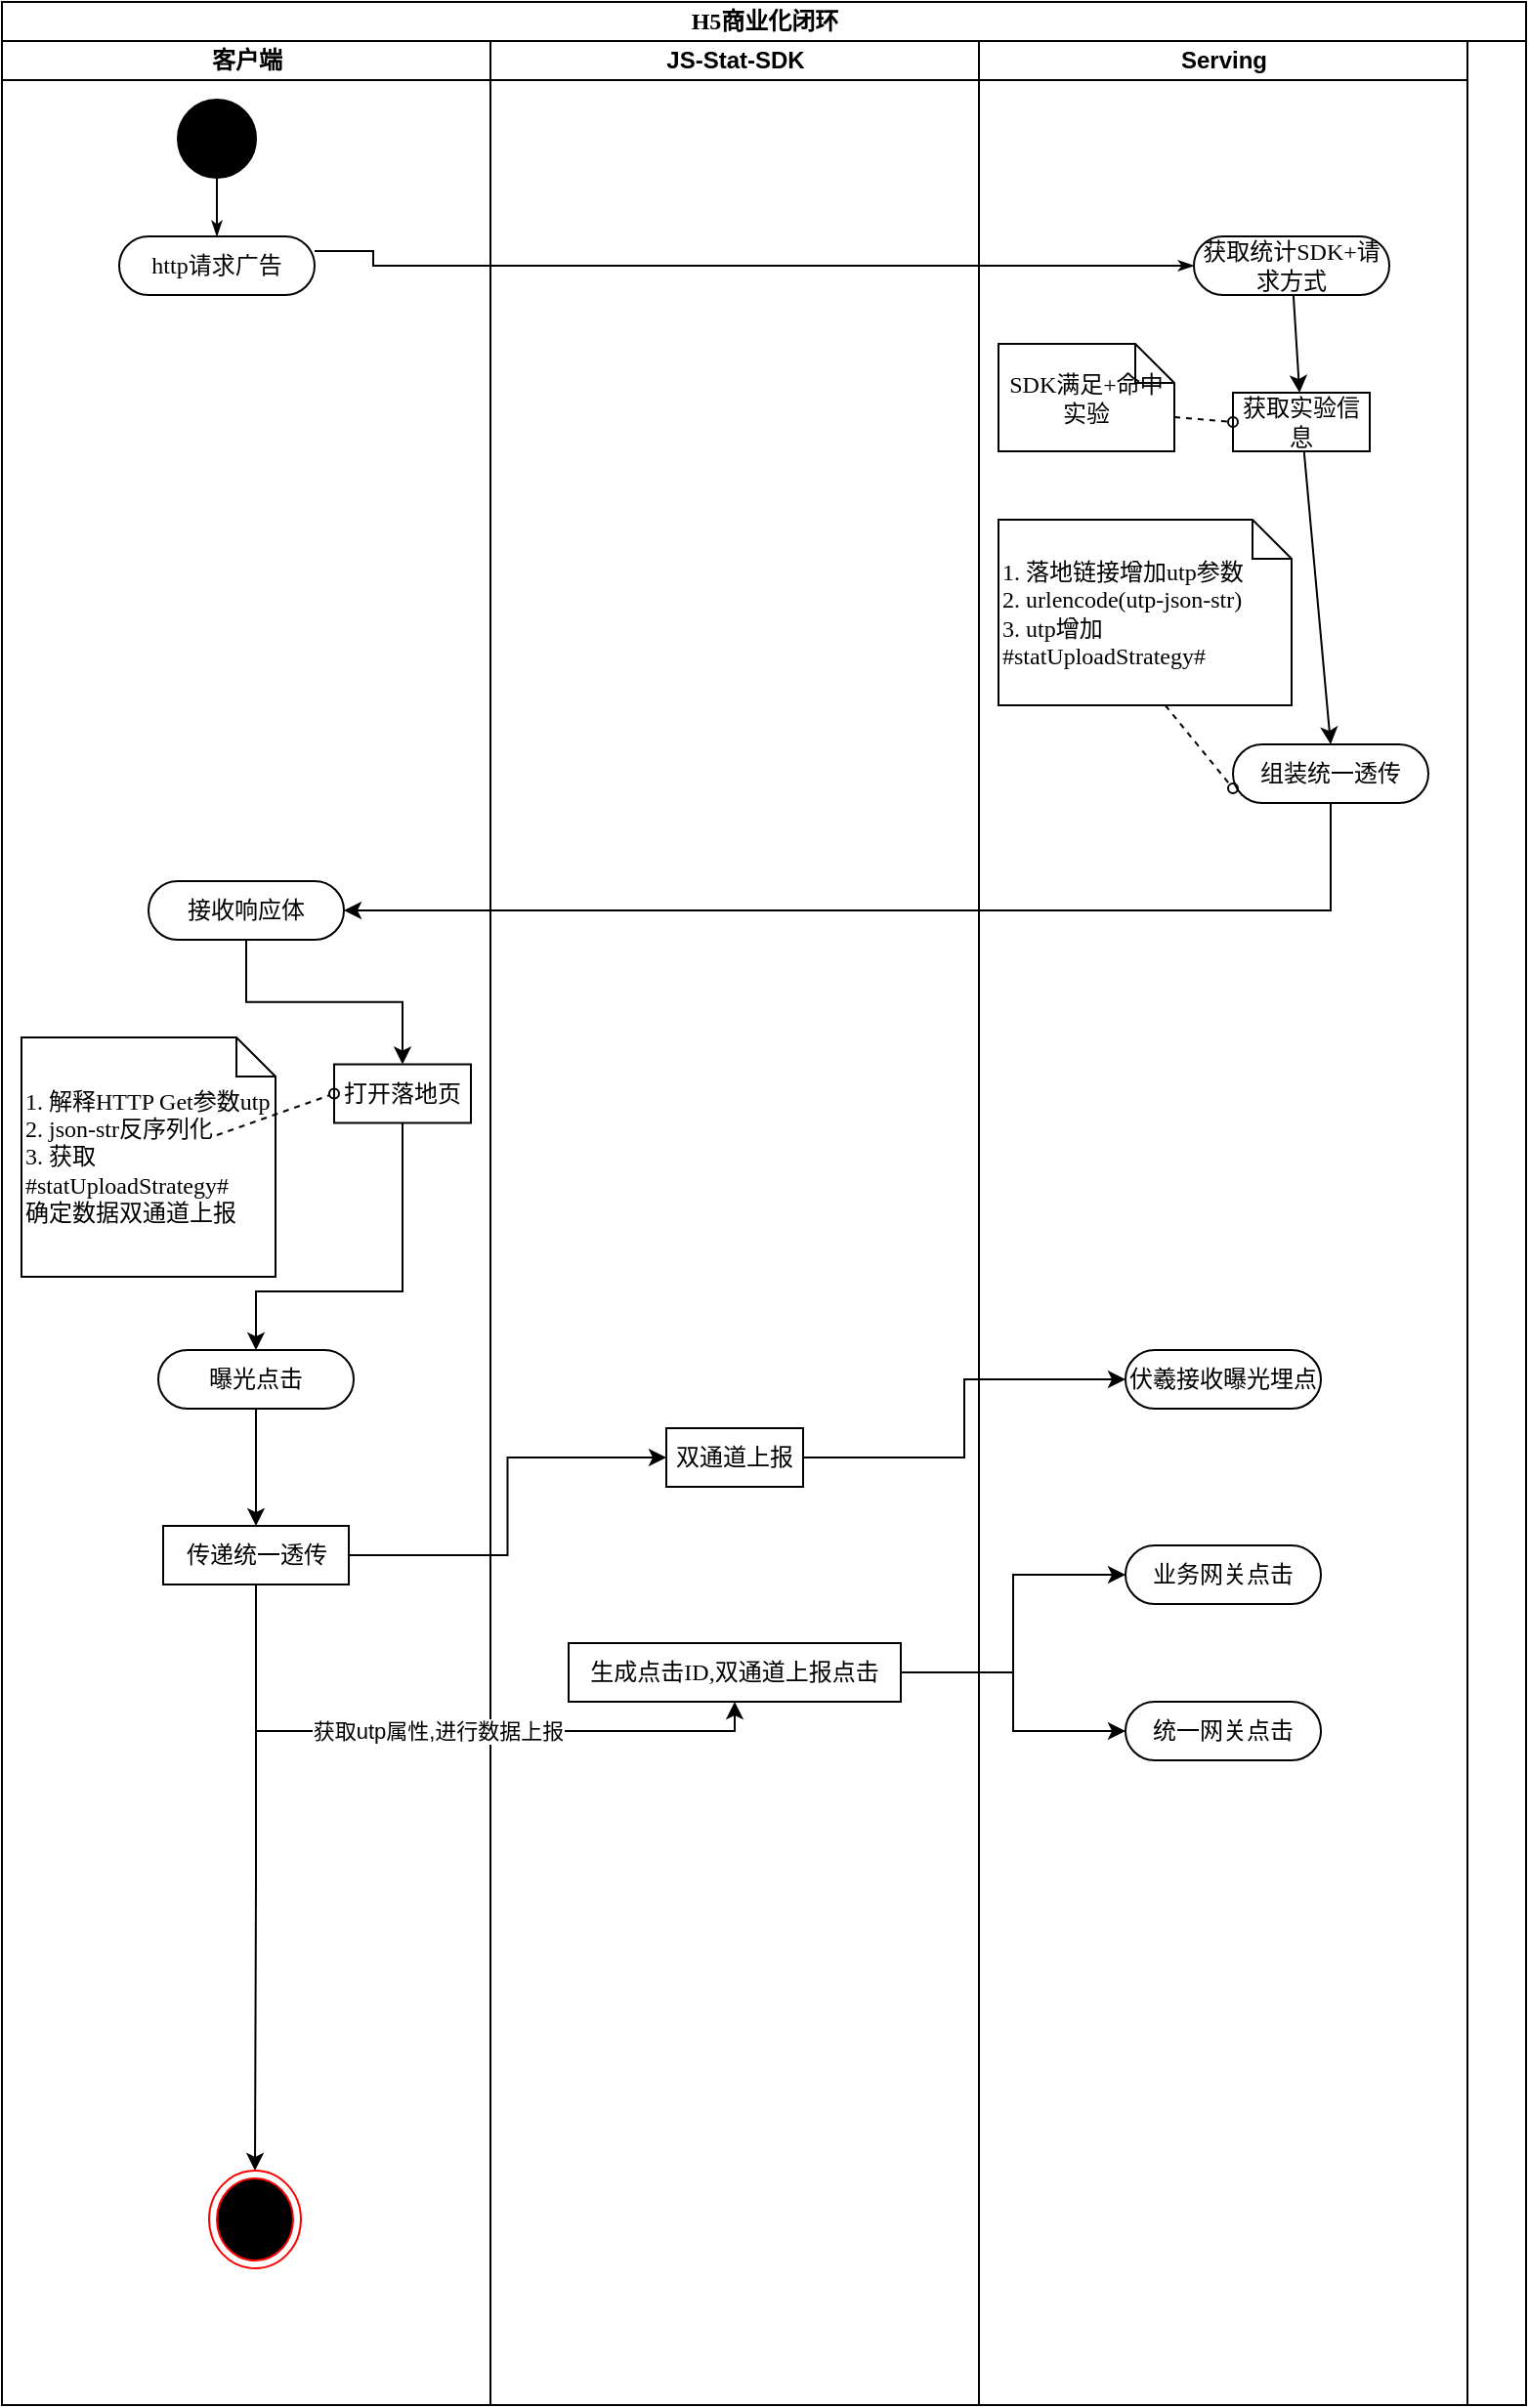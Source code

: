 <mxfile version="14.9.1" type="github"><diagram name="Page-1" id="0783ab3e-0a74-02c8-0abd-f7b4e66b4bec"><mxGraphModel dx="1422" dy="762" grid="1" gridSize="10" guides="1" tooltips="1" connect="1" arrows="1" fold="1" page="1" pageScale="1" pageWidth="850" pageHeight="1100" background="none" math="0" shadow="0"><root><mxCell id="0"/><mxCell id="1" parent="0"/><mxCell id="1c1d494c118603dd-1" value="H5商业化闭环" style="swimlane;html=1;childLayout=stackLayout;startSize=20;rounded=0;shadow=0;comic=0;labelBackgroundColor=none;strokeWidth=1;fontFamily=Verdana;fontSize=12;align=center;" parent="1" vertex="1"><mxGeometry x="10" y="20" width="780" height="1230" as="geometry"/></mxCell><mxCell id="1c1d494c118603dd-2" value="客户端" style="swimlane;html=1;startSize=20;" parent="1c1d494c118603dd-1" vertex="1"><mxGeometry y="20" width="250" height="1210" as="geometry"/></mxCell><mxCell id="60571a20871a0731-8" value="http请求广告" style="rounded=1;whiteSpace=wrap;html=1;shadow=0;comic=0;labelBackgroundColor=none;strokeWidth=1;fontFamily=Verdana;fontSize=12;align=center;arcSize=50;" parent="1c1d494c118603dd-2" vertex="1"><mxGeometry x="60" y="100" width="100" height="30" as="geometry"/></mxCell><mxCell id="60571a20871a0731-4" value="" style="ellipse;whiteSpace=wrap;html=1;rounded=0;shadow=0;comic=0;labelBackgroundColor=none;strokeWidth=1;fillColor=#000000;fontFamily=Verdana;fontSize=12;align=center;" parent="1c1d494c118603dd-2" vertex="1"><mxGeometry x="90" y="30" width="40" height="40" as="geometry"/></mxCell><mxCell id="1c1d494c118603dd-27" style="edgeStyle=orthogonalEdgeStyle;rounded=0;html=1;labelBackgroundColor=none;startArrow=none;startFill=0;startSize=5;endArrow=classicThin;endFill=1;endSize=5;jettySize=auto;orthogonalLoop=1;strokeWidth=1;fontFamily=Verdana;fontSize=12" parent="1c1d494c118603dd-2" source="60571a20871a0731-4" target="60571a20871a0731-8" edge="1"><mxGeometry relative="1" as="geometry"/></mxCell><mxCell id="202yr0auAqGQ7w-_hxYl-19" style="edgeStyle=orthogonalEdgeStyle;rounded=0;orthogonalLoop=1;jettySize=auto;html=1;entryX=0.5;entryY=0;entryDx=0;entryDy=0;" parent="1c1d494c118603dd-2" source="202yr0auAqGQ7w-_hxYl-13" target="202yr0auAqGQ7w-_hxYl-16" edge="1"><mxGeometry relative="1" as="geometry"/></mxCell><mxCell id="202yr0auAqGQ7w-_hxYl-13" value="接收响应体" style="rounded=1;whiteSpace=wrap;html=1;shadow=0;comic=0;labelBackgroundColor=none;strokeWidth=1;fontFamily=Verdana;fontSize=12;align=center;arcSize=50;" parent="1c1d494c118603dd-2" vertex="1"><mxGeometry x="75" y="430" width="100" height="30" as="geometry"/></mxCell><mxCell id="202yr0auAqGQ7w-_hxYl-22" style="edgeStyle=orthogonalEdgeStyle;rounded=0;orthogonalLoop=1;jettySize=auto;html=1;" parent="1c1d494c118603dd-2" source="202yr0auAqGQ7w-_hxYl-16" target="202yr0auAqGQ7w-_hxYl-21" edge="1"><mxGeometry relative="1" as="geometry"><Array as="points"><mxPoint x="205" y="640"/><mxPoint x="130" y="640"/></Array></mxGeometry></mxCell><mxCell id="202yr0auAqGQ7w-_hxYl-16" value="打开落地页" style="rounded=0;whiteSpace=wrap;html=1;shadow=0;comic=0;labelBackgroundColor=none;strokeWidth=1;fontFamily=Verdana;fontSize=12;align=center;arcSize=50;" parent="1c1d494c118603dd-2" vertex="1"><mxGeometry x="170" y="523.75" width="70" height="30" as="geometry"/></mxCell><mxCell id="202yr0auAqGQ7w-_hxYl-17" value="1. 解释HTTP Get参数utp&lt;br&gt;2. json-str反序列化&lt;br&gt;3. 获取#statUploadStrategy#&lt;br&gt;确定数据双通道上报" style="shape=note;whiteSpace=wrap;html=1;rounded=0;shadow=0;comic=0;labelBackgroundColor=none;strokeWidth=1;fontFamily=Verdana;fontSize=12;align=left;size=20;" parent="1c1d494c118603dd-2" vertex="1"><mxGeometry x="10" y="510" width="130" height="122.5" as="geometry"/></mxCell><mxCell id="202yr0auAqGQ7w-_hxYl-18" style="edgeStyle=none;rounded=0;html=1;dashed=1;labelBackgroundColor=none;startArrow=none;startFill=0;startSize=5;endArrow=oval;endFill=0;endSize=5;jettySize=auto;orthogonalLoop=1;strokeWidth=1;fontFamily=Verdana;fontSize=12;entryX=0;entryY=0.5;entryDx=0;entryDy=0;" parent="1c1d494c118603dd-2" target="202yr0auAqGQ7w-_hxYl-16" edge="1"><mxGeometry relative="1" as="geometry"><mxPoint x="110" y="560" as="sourcePoint"/><mxPoint x="80" y="677.5" as="targetPoint"/></mxGeometry></mxCell><mxCell id="202yr0auAqGQ7w-_hxYl-25" style="edgeStyle=orthogonalEdgeStyle;rounded=0;orthogonalLoop=1;jettySize=auto;html=1;entryX=0.5;entryY=0;entryDx=0;entryDy=0;" parent="1c1d494c118603dd-2" source="202yr0auAqGQ7w-_hxYl-21" target="202yr0auAqGQ7w-_hxYl-23" edge="1"><mxGeometry relative="1" as="geometry"/></mxCell><mxCell id="202yr0auAqGQ7w-_hxYl-21" value="曝光点击" style="rounded=1;whiteSpace=wrap;html=1;shadow=0;comic=0;labelBackgroundColor=none;strokeWidth=1;fontFamily=Verdana;fontSize=12;align=center;arcSize=50;" parent="1c1d494c118603dd-2" vertex="1"><mxGeometry x="80" y="670" width="100" height="30" as="geometry"/></mxCell><mxCell id="202yr0auAqGQ7w-_hxYl-34" style="edgeStyle=orthogonalEdgeStyle;rounded=0;orthogonalLoop=1;jettySize=auto;html=1;" parent="1c1d494c118603dd-2" source="202yr0auAqGQ7w-_hxYl-23" target="202yr0auAqGQ7w-_hxYl-33" edge="1"><mxGeometry relative="1" as="geometry"/></mxCell><mxCell id="202yr0auAqGQ7w-_hxYl-23" value="传递统一透传" style="rounded=0;whiteSpace=wrap;html=1;shadow=0;comic=0;labelBackgroundColor=none;strokeWidth=1;fontFamily=Verdana;fontSize=12;align=center;arcSize=50;" parent="1c1d494c118603dd-2" vertex="1"><mxGeometry x="82.5" y="760" width="95" height="30" as="geometry"/></mxCell><mxCell id="202yr0auAqGQ7w-_hxYl-33" value="" style="ellipse;html=1;shape=endState;fillColor=#000000;strokeColor=#ff0000;" parent="1c1d494c118603dd-2" vertex="1"><mxGeometry x="106" y="1090" width="47" height="50" as="geometry"/></mxCell><mxCell id="1c1d494c118603dd-3" value="JS-Stat-SDK" style="swimlane;html=1;startSize=20;" parent="1c1d494c118603dd-1" vertex="1"><mxGeometry x="250" y="20" width="250" height="1210" as="geometry"/></mxCell><mxCell id="202yr0auAqGQ7w-_hxYl-26" value="双通道上报" style="rounded=0;whiteSpace=wrap;html=1;shadow=0;comic=0;labelBackgroundColor=none;strokeWidth=1;fontFamily=Verdana;fontSize=12;align=center;arcSize=50;" parent="1c1d494c118603dd-3" vertex="1"><mxGeometry x="90" y="710" width="70" height="30" as="geometry"/></mxCell><mxCell id="202yr0auAqGQ7w-_hxYl-35" value="生成点击ID,双通道上报点击" style="rounded=0;whiteSpace=wrap;html=1;shadow=0;comic=0;labelBackgroundColor=none;strokeWidth=1;fontFamily=Verdana;fontSize=12;align=center;arcSize=50;" parent="1c1d494c118603dd-3" vertex="1"><mxGeometry x="40" y="820" width="170" height="30" as="geometry"/></mxCell><mxCell id="1c1d494c118603dd-4" value="Serving" style="swimlane;html=1;startSize=20;" parent="1c1d494c118603dd-1" vertex="1"><mxGeometry x="500" y="20" width="250" height="1210" as="geometry"/></mxCell><mxCell id="202yr0auAqGQ7w-_hxYl-9" style="edgeStyle=none;rounded=0;orthogonalLoop=1;jettySize=auto;html=1;entryX=0.5;entryY=0;entryDx=0;entryDy=0;" parent="1c1d494c118603dd-4" source="202yr0auAqGQ7w-_hxYl-2" target="202yr0auAqGQ7w-_hxYl-7" edge="1"><mxGeometry relative="1" as="geometry"/></mxCell><mxCell id="202yr0auAqGQ7w-_hxYl-2" value="获取实验信息" style="rounded=0;whiteSpace=wrap;html=1;shadow=0;comic=0;labelBackgroundColor=none;strokeWidth=1;fontFamily=Verdana;fontSize=12;align=center;arcSize=50;" parent="1c1d494c118603dd-4" vertex="1"><mxGeometry x="130" y="180" width="70" height="30" as="geometry"/></mxCell><mxCell id="202yr0auAqGQ7w-_hxYl-5" value="SDK满足+命中实验" style="shape=note;whiteSpace=wrap;html=1;rounded=0;shadow=0;comic=0;labelBackgroundColor=none;strokeWidth=1;fontFamily=Verdana;fontSize=12;align=center;size=20;" parent="1c1d494c118603dd-4" vertex="1"><mxGeometry x="10" y="155" width="90" height="55" as="geometry"/></mxCell><mxCell id="202yr0auAqGQ7w-_hxYl-6" style="edgeStyle=none;rounded=0;html=1;dashed=1;labelBackgroundColor=none;startArrow=none;startFill=0;startSize=5;endArrow=oval;endFill=0;endSize=5;jettySize=auto;orthogonalLoop=1;strokeWidth=1;fontFamily=Verdana;fontSize=12;entryX=0;entryY=0.5;entryDx=0;entryDy=0;exitX=0;exitY=0;exitDx=90;exitDy=37.5;exitPerimeter=0;" parent="1c1d494c118603dd-4" source="202yr0auAqGQ7w-_hxYl-5" target="202yr0auAqGQ7w-_hxYl-2" edge="1"><mxGeometry relative="1" as="geometry"><mxPoint x="130" y="300" as="sourcePoint"/><mxPoint x="380" y="240" as="targetPoint"/></mxGeometry></mxCell><mxCell id="202yr0auAqGQ7w-_hxYl-7" value="组装统一透传" style="rounded=1;whiteSpace=wrap;html=1;shadow=0;comic=0;labelBackgroundColor=none;strokeWidth=1;fontFamily=Verdana;fontSize=12;align=center;arcSize=50;" parent="1c1d494c118603dd-4" vertex="1"><mxGeometry x="130" y="360" width="100" height="30" as="geometry"/></mxCell><mxCell id="202yr0auAqGQ7w-_hxYl-11" value="1. 落地链接增加utp参数&lt;br&gt;2. urlencode(utp-json-str)&lt;br&gt;3. utp增加#statUploadStrategy#" style="shape=note;whiteSpace=wrap;html=1;rounded=0;shadow=0;comic=0;labelBackgroundColor=none;strokeWidth=1;fontFamily=Verdana;fontSize=12;align=left;size=20;" parent="1c1d494c118603dd-4" vertex="1"><mxGeometry x="10" y="245" width="150" height="95" as="geometry"/></mxCell><mxCell id="202yr0auAqGQ7w-_hxYl-12" style="edgeStyle=none;rounded=0;html=1;dashed=1;labelBackgroundColor=none;startArrow=none;startFill=0;startSize=5;endArrow=oval;endFill=0;endSize=5;jettySize=auto;orthogonalLoop=1;strokeWidth=1;fontFamily=Verdana;fontSize=12;entryX=0;entryY=0.75;entryDx=0;entryDy=0;exitX=0.569;exitY=1;exitDx=0;exitDy=0;exitPerimeter=0;" parent="1c1d494c118603dd-4" source="202yr0auAqGQ7w-_hxYl-11" target="202yr0auAqGQ7w-_hxYl-7" edge="1"><mxGeometry relative="1" as="geometry"><mxPoint x="110" y="202.5" as="sourcePoint"/><mxPoint x="140" y="205" as="targetPoint"/></mxGeometry></mxCell><mxCell id="202yr0auAqGQ7w-_hxYl-24" value="伏羲接收曝光埋点" style="rounded=1;whiteSpace=wrap;html=1;shadow=0;comic=0;labelBackgroundColor=none;strokeWidth=1;fontFamily=Verdana;fontSize=12;align=center;arcSize=50;" parent="1c1d494c118603dd-4" vertex="1"><mxGeometry x="75" y="670" width="100" height="30" as="geometry"/></mxCell><mxCell id="202yr0auAqGQ7w-_hxYl-30" value="统一网关点击" style="rounded=1;whiteSpace=wrap;html=1;shadow=0;comic=0;labelBackgroundColor=none;strokeWidth=1;fontFamily=Verdana;fontSize=12;align=center;arcSize=50;" parent="1c1d494c118603dd-4" vertex="1"><mxGeometry x="75" y="850" width="100" height="30" as="geometry"/></mxCell><mxCell id="202yr0auAqGQ7w-_hxYl-36" value="业务网关点击" style="rounded=1;whiteSpace=wrap;html=1;shadow=0;comic=0;labelBackgroundColor=none;strokeWidth=1;fontFamily=Verdana;fontSize=12;align=center;arcSize=50;" parent="1c1d494c118603dd-4" vertex="1"><mxGeometry x="75" y="770" width="100" height="30" as="geometry"/></mxCell><mxCell id="202yr0auAqGQ7w-_hxYl-15" style="edgeStyle=orthogonalEdgeStyle;rounded=0;orthogonalLoop=1;jettySize=auto;html=1;entryX=1;entryY=0.5;entryDx=0;entryDy=0;exitX=0.5;exitY=1;exitDx=0;exitDy=0;" parent="1c1d494c118603dd-1" source="202yr0auAqGQ7w-_hxYl-7" target="202yr0auAqGQ7w-_hxYl-13" edge="1"><mxGeometry relative="1" as="geometry"/></mxCell><mxCell id="202yr0auAqGQ7w-_hxYl-27" style="edgeStyle=orthogonalEdgeStyle;rounded=0;orthogonalLoop=1;jettySize=auto;html=1;entryX=0;entryY=0.5;entryDx=0;entryDy=0;" parent="1c1d494c118603dd-1" source="202yr0auAqGQ7w-_hxYl-23" target="202yr0auAqGQ7w-_hxYl-26" edge="1"><mxGeometry relative="1" as="geometry"/></mxCell><mxCell id="202yr0auAqGQ7w-_hxYl-28" style="edgeStyle=orthogonalEdgeStyle;rounded=0;orthogonalLoop=1;jettySize=auto;html=1;entryX=0;entryY=0.5;entryDx=0;entryDy=0;" parent="1c1d494c118603dd-1" source="202yr0auAqGQ7w-_hxYl-26" target="202yr0auAqGQ7w-_hxYl-24" edge="1"><mxGeometry relative="1" as="geometry"/></mxCell><mxCell id="202yr0auAqGQ7w-_hxYl-31" value="获取utp属性,进行数据上报" style="edgeStyle=orthogonalEdgeStyle;rounded=0;orthogonalLoop=1;jettySize=auto;html=1;entryX=0.5;entryY=1;entryDx=0;entryDy=0;" parent="1c1d494c118603dd-1" source="202yr0auAqGQ7w-_hxYl-23" target="202yr0auAqGQ7w-_hxYl-35" edge="1"><mxGeometry relative="1" as="geometry"><Array as="points"><mxPoint x="130" y="885"/><mxPoint x="375" y="885"/></Array></mxGeometry></mxCell><mxCell id="202yr0auAqGQ7w-_hxYl-37" style="edgeStyle=orthogonalEdgeStyle;rounded=0;orthogonalLoop=1;jettySize=auto;html=1;entryX=0;entryY=0.5;entryDx=0;entryDy=0;" parent="1c1d494c118603dd-1" source="202yr0auAqGQ7w-_hxYl-35" target="202yr0auAqGQ7w-_hxYl-36" edge="1"><mxGeometry relative="1" as="geometry"/></mxCell><mxCell id="202yr0auAqGQ7w-_hxYl-38" style="edgeStyle=orthogonalEdgeStyle;rounded=0;orthogonalLoop=1;jettySize=auto;html=1;entryX=0;entryY=0.5;entryDx=0;entryDy=0;" parent="1c1d494c118603dd-1" source="202yr0auAqGQ7w-_hxYl-35" target="202yr0auAqGQ7w-_hxYl-30" edge="1"><mxGeometry relative="1" as="geometry"/></mxCell><mxCell id="202yr0auAqGQ7w-_hxYl-3" style="rounded=0;orthogonalLoop=1;jettySize=auto;html=1;" parent="1" source="202yr0auAqGQ7w-_hxYl-1" target="202yr0auAqGQ7w-_hxYl-2" edge="1"><mxGeometry relative="1" as="geometry"/></mxCell><mxCell id="202yr0auAqGQ7w-_hxYl-1" value="获取统计SDK+请求方式" style="rounded=1;whiteSpace=wrap;html=1;shadow=0;comic=0;labelBackgroundColor=none;strokeWidth=1;fontFamily=Verdana;fontSize=12;align=center;arcSize=50;" parent="1" vertex="1"><mxGeometry x="620" y="140" width="100" height="30" as="geometry"/></mxCell><mxCell id="1c1d494c118603dd-28" style="edgeStyle=orthogonalEdgeStyle;rounded=0;html=1;labelBackgroundColor=none;startArrow=none;startFill=0;startSize=5;endArrow=classicThin;endFill=1;endSize=5;jettySize=auto;orthogonalLoop=1;strokeWidth=1;fontFamily=Verdana;fontSize=12;exitX=1;exitY=0.25;exitDx=0;exitDy=0;entryX=0;entryY=0.5;entryDx=0;entryDy=0;" parent="1" source="60571a20871a0731-8" target="202yr0auAqGQ7w-_hxYl-1" edge="1"><mxGeometry relative="1" as="geometry"><Array as="points"><mxPoint x="200" y="155"/></Array><mxPoint x="610" y="155" as="targetPoint"/></mxGeometry></mxCell></root></mxGraphModel></diagram></mxfile>